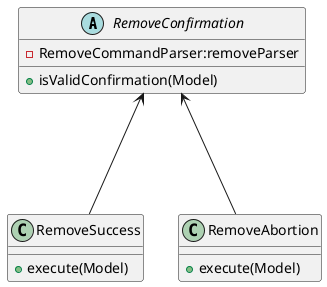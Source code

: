 @startuml

abstract class RemoveConfirmation {
    -RemoveCommandParser:removeParser
    +isValidConfirmation(Model)
}

RemoveConfirmation <--- RemoveSuccess
RemoveConfirmation <--- RemoveAbortion

class RemoveSuccess {
    +execute(Model)
}

class RemoveAbortion {
    +execute(Model)
}
@enduml
